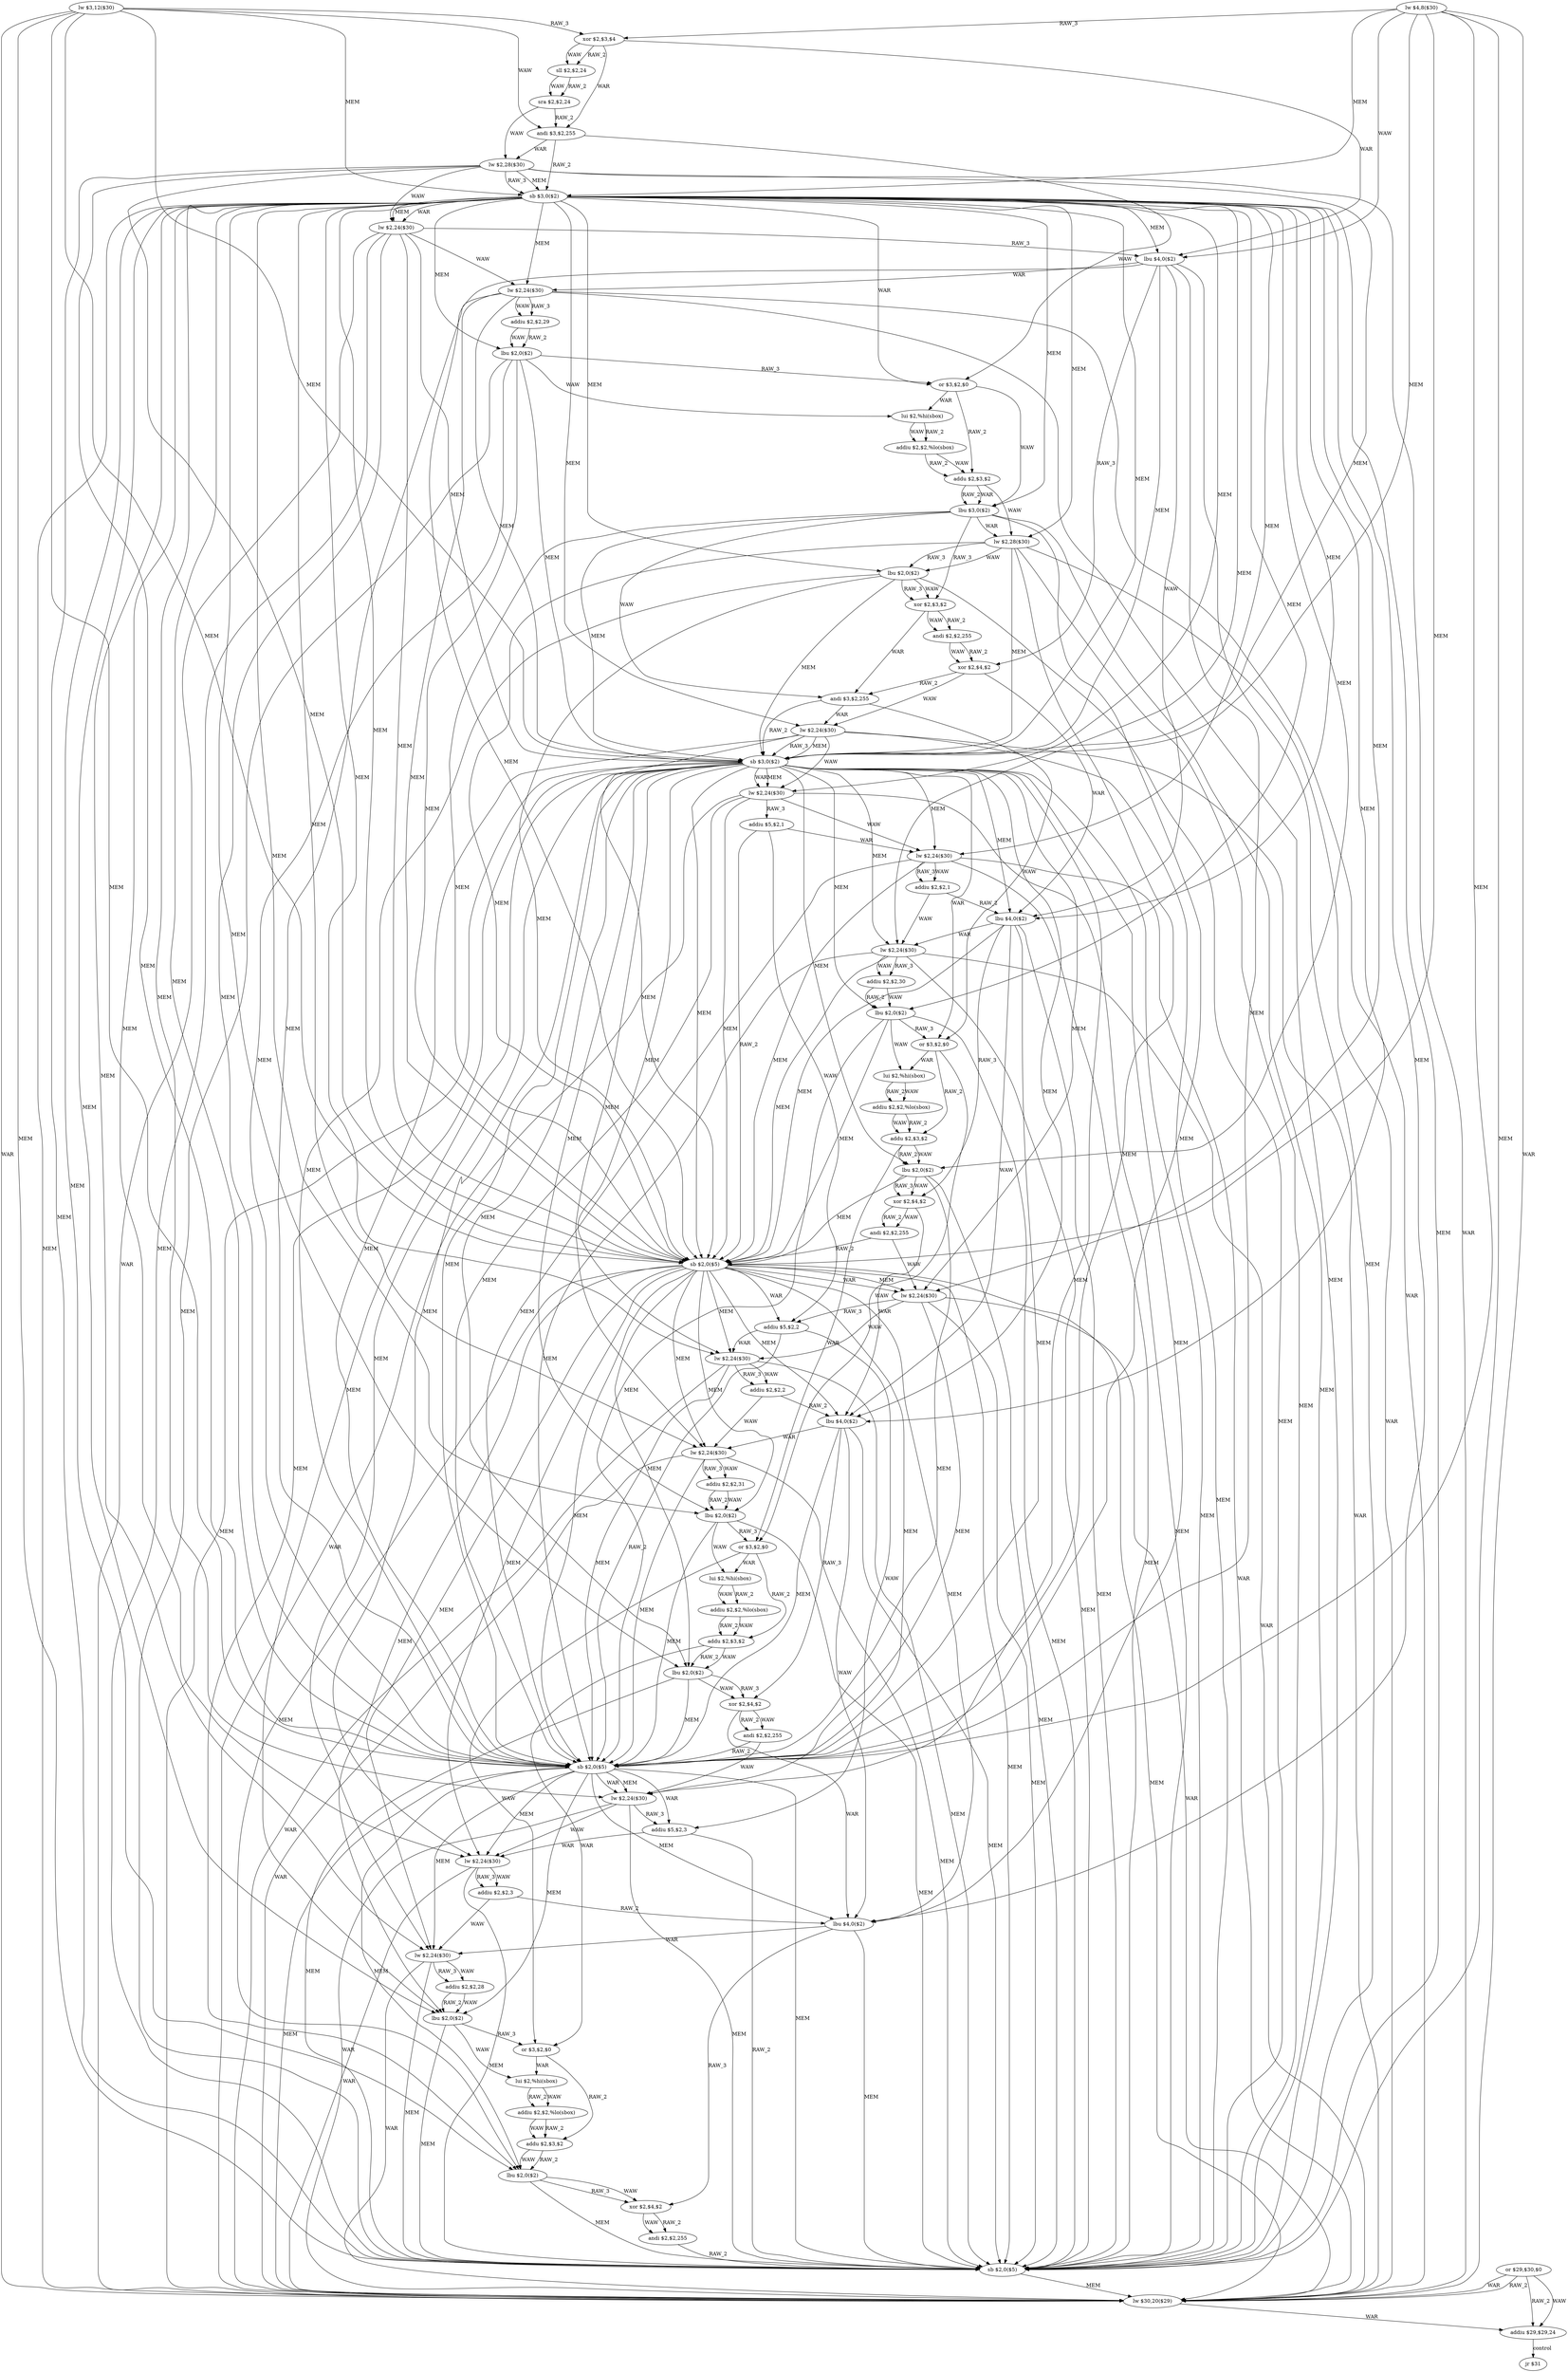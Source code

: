 digraph G1 {
node [shape = ellipse];
i0 [label = "lw $3,12($30)"] ;
i0 ->  i2 [label= "RAW_3"];
i0 ->  i5 [label= "WAW"];
i0 ->  i7 [label= "MEM"];
i0 ->  i25 [label= "MEM"];
i0 ->  i41 [label= "MEM"];
i0 ->  i57 [label= "MEM"];
i0 ->  i73 [label= "MEM"];
i0 ->  i75 [label= "WAR"];
i2 [label = "xor $2,$3,$4"] ;
i2 ->  i3 [label= "RAW_2"];
i2 ->  i3 [label= "WAW"];
i2 ->  i5 [label= "WAR"];
i2 ->  i9 [label= "WAR"];
i3 [label = "sll $2,$2,24"] ;
i3 ->  i4 [label= "RAW_2"];
i3 ->  i4 [label= "WAW"];
i4 [label = "sra $2,$2,24"] ;
i4 ->  i5 [label= "RAW_2"];
i4 ->  i6 [label= "WAW"];
i5 [label = "andi $3,$2,255"] ;
i5 ->  i6 [label= "WAR"];
i5 ->  i7 [label= "RAW_2"];
i5 ->  i13 [label= "WAW"];
i6 [label = "lw $2,28($30)"] ;
i6 ->  i7 [label= "RAW_3"];
i6 ->  i7 [label= "MEM"];
i6 ->  i8 [label= "WAW"];
i6 ->  i25 [label= "MEM"];
i6 ->  i41 [label= "MEM"];
i6 ->  i57 [label= "MEM"];
i6 ->  i73 [label= "MEM"];
i6 ->  i75 [label= "WAR"];
i7 [label = "sb $3,0($2)"] ;
i7 ->  i8 [label= "WAR"];
i7 ->  i8 [label= "MEM"];
i7 ->  i9 [label= "MEM"];
i7 ->  i10 [label= "MEM"];
i7 ->  i12 [label= "MEM"];
i7 ->  i13 [label= "WAR"];
i7 ->  i17 [label= "MEM"];
i7 ->  i18 [label= "MEM"];
i7 ->  i19 [label= "MEM"];
i7 ->  i24 [label= "MEM"];
i7 ->  i25 [label= "MEM"];
i7 ->  i26 [label= "MEM"];
i7 ->  i28 [label= "MEM"];
i7 ->  i30 [label= "MEM"];
i7 ->  i31 [label= "MEM"];
i7 ->  i33 [label= "MEM"];
i7 ->  i38 [label= "MEM"];
i7 ->  i41 [label= "MEM"];
i7 ->  i42 [label= "MEM"];
i7 ->  i44 [label= "MEM"];
i7 ->  i46 [label= "MEM"];
i7 ->  i47 [label= "MEM"];
i7 ->  i49 [label= "MEM"];
i7 ->  i54 [label= "MEM"];
i7 ->  i57 [label= "MEM"];
i7 ->  i58 [label= "MEM"];
i7 ->  i60 [label= "MEM"];
i7 ->  i62 [label= "MEM"];
i7 ->  i63 [label= "MEM"];
i7 ->  i65 [label= "MEM"];
i7 ->  i70 [label= "MEM"];
i7 ->  i73 [label= "MEM"];
i7 ->  i75 [label= "MEM"];
i8 [label = "lw $2,24($30)"] ;
i8 ->  i9 [label= "RAW_3"];
i8 ->  i10 [label= "WAW"];
i8 ->  i25 [label= "MEM"];
i8 ->  i41 [label= "MEM"];
i8 ->  i57 [label= "MEM"];
i8 ->  i73 [label= "MEM"];
i8 ->  i75 [label= "WAR"];
i9 [label = "lbu $4,0($2)"] ;
i9 ->  i10 [label= "WAR"];
i9 ->  i22 [label= "RAW_3"];
i9 ->  i25 [label= "MEM"];
i9 ->  i30 [label= "WAW"];
i9 ->  i41 [label= "MEM"];
i9 ->  i57 [label= "MEM"];
i9 ->  i73 [label= "MEM"];
i10 [label = "lw $2,24($30)"] ;
i10 ->  i11 [label= "RAW_3"];
i10 ->  i11 [label= "WAW"];
i10 ->  i25 [label= "MEM"];
i10 ->  i41 [label= "MEM"];
i10 ->  i57 [label= "MEM"];
i10 ->  i73 [label= "MEM"];
i10 ->  i75 [label= "WAR"];
i11 [label = "addiu $2,$2,29"] ;
i11 ->  i12 [label= "RAW_2"];
i11 ->  i12 [label= "WAW"];
i12 [label = "lbu $2,0($2)"] ;
i12 ->  i13 [label= "RAW_3"];
i12 ->  i14 [label= "WAW"];
i12 ->  i25 [label= "MEM"];
i12 ->  i41 [label= "MEM"];
i12 ->  i57 [label= "MEM"];
i12 ->  i73 [label= "MEM"];
i13 [label = "or $3,$2,$0"] ;
i13 ->  i14 [label= "WAR"];
i13 ->  i16 [label= "RAW_2"];
i13 ->  i17 [label= "WAW"];
i14 [label = "lui $2,%hi(sbox)"] ;
i14 ->  i15 [label= "RAW_2"];
i14 ->  i15 [label= "WAW"];
i15 [label = "addiu $2,$2,%lo(sbox)"] ;
i15 ->  i16 [label= "RAW_2"];
i15 ->  i16 [label= "WAW"];
i16 [label = "addu $2,$3,$2"] ;
i16 ->  i17 [label= "RAW_2"];
i16 ->  i17 [label= "WAR"];
i16 ->  i18 [label= "WAW"];
i17 [label = "lbu $3,0($2)"] ;
i17 ->  i18 [label= "WAR"];
i17 ->  i20 [label= "RAW_3"];
i17 ->  i23 [label= "WAW"];
i17 ->  i25 [label= "MEM"];
i17 ->  i41 [label= "MEM"];
i17 ->  i57 [label= "MEM"];
i17 ->  i73 [label= "MEM"];
i18 [label = "lw $2,28($30)"] ;
i18 ->  i19 [label= "RAW_3"];
i18 ->  i19 [label= "WAW"];
i18 ->  i25 [label= "MEM"];
i18 ->  i41 [label= "MEM"];
i18 ->  i57 [label= "MEM"];
i18 ->  i73 [label= "MEM"];
i18 ->  i75 [label= "WAR"];
i19 [label = "lbu $2,0($2)"] ;
i19 ->  i20 [label= "RAW_3"];
i19 ->  i20 [label= "WAW"];
i19 ->  i25 [label= "MEM"];
i19 ->  i41 [label= "MEM"];
i19 ->  i57 [label= "MEM"];
i19 ->  i73 [label= "MEM"];
i20 [label = "xor $2,$3,$2"] ;
i20 ->  i21 [label= "RAW_2"];
i20 ->  i21 [label= "WAW"];
i20 ->  i23 [label= "WAR"];
i21 [label = "andi $2,$2,255"] ;
i21 ->  i22 [label= "RAW_2"];
i21 ->  i22 [label= "WAW"];
i22 [label = "xor $2,$4,$2"] ;
i22 ->  i23 [label= "RAW_2"];
i22 ->  i24 [label= "WAW"];
i22 ->  i30 [label= "WAR"];
i23 [label = "andi $3,$2,255"] ;
i23 ->  i24 [label= "WAR"];
i23 ->  i25 [label= "RAW_2"];
i23 ->  i34 [label= "WAW"];
i24 [label = "lw $2,24($30)"] ;
i24 ->  i25 [label= "RAW_3"];
i24 ->  i25 [label= "MEM"];
i24 ->  i26 [label= "WAW"];
i24 ->  i41 [label= "MEM"];
i24 ->  i57 [label= "MEM"];
i24 ->  i73 [label= "MEM"];
i24 ->  i75 [label= "WAR"];
i25 [label = "sb $3,0($2)"] ;
i25 ->  i26 [label= "WAR"];
i25 ->  i26 [label= "MEM"];
i25 ->  i28 [label= "MEM"];
i25 ->  i30 [label= "MEM"];
i25 ->  i31 [label= "MEM"];
i25 ->  i33 [label= "MEM"];
i25 ->  i34 [label= "WAR"];
i25 ->  i38 [label= "MEM"];
i25 ->  i41 [label= "MEM"];
i25 ->  i42 [label= "MEM"];
i25 ->  i44 [label= "MEM"];
i25 ->  i46 [label= "MEM"];
i25 ->  i47 [label= "MEM"];
i25 ->  i49 [label= "MEM"];
i25 ->  i54 [label= "MEM"];
i25 ->  i57 [label= "MEM"];
i25 ->  i58 [label= "MEM"];
i25 ->  i60 [label= "MEM"];
i25 ->  i62 [label= "MEM"];
i25 ->  i63 [label= "MEM"];
i25 ->  i65 [label= "MEM"];
i25 ->  i70 [label= "MEM"];
i25 ->  i73 [label= "MEM"];
i25 ->  i75 [label= "MEM"];
i26 [label = "lw $2,24($30)"] ;
i26 ->  i27 [label= "RAW_3"];
i26 ->  i28 [label= "WAW"];
i26 ->  i41 [label= "MEM"];
i26 ->  i57 [label= "MEM"];
i26 ->  i73 [label= "MEM"];
i26 ->  i75 [label= "WAR"];
i27 [label = "addiu $5,$2,1"] ;
i27 ->  i28 [label= "WAR"];
i27 ->  i41 [label= "RAW_2"];
i27 ->  i43 [label= "WAW"];
i28 [label = "lw $2,24($30)"] ;
i28 ->  i29 [label= "RAW_3"];
i28 ->  i29 [label= "WAW"];
i28 ->  i41 [label= "MEM"];
i28 ->  i57 [label= "MEM"];
i28 ->  i73 [label= "MEM"];
i28 ->  i75 [label= "WAR"];
i29 [label = "addiu $2,$2,1"] ;
i29 ->  i30 [label= "RAW_2"];
i29 ->  i31 [label= "WAW"];
i30 [label = "lbu $4,0($2)"] ;
i30 ->  i31 [label= "WAR"];
i30 ->  i39 [label= "RAW_3"];
i30 ->  i41 [label= "MEM"];
i30 ->  i46 [label= "WAW"];
i30 ->  i57 [label= "MEM"];
i30 ->  i73 [label= "MEM"];
i31 [label = "lw $2,24($30)"] ;
i31 ->  i32 [label= "RAW_3"];
i31 ->  i32 [label= "WAW"];
i31 ->  i41 [label= "MEM"];
i31 ->  i57 [label= "MEM"];
i31 ->  i73 [label= "MEM"];
i31 ->  i75 [label= "WAR"];
i32 [label = "addiu $2,$2,30"] ;
i32 ->  i33 [label= "RAW_2"];
i32 ->  i33 [label= "WAW"];
i33 [label = "lbu $2,0($2)"] ;
i33 ->  i34 [label= "RAW_3"];
i33 ->  i35 [label= "WAW"];
i33 ->  i41 [label= "MEM"];
i33 ->  i57 [label= "MEM"];
i33 ->  i73 [label= "MEM"];
i34 [label = "or $3,$2,$0"] ;
i34 ->  i35 [label= "WAR"];
i34 ->  i37 [label= "RAW_2"];
i34 ->  i50 [label= "WAW"];
i35 [label = "lui $2,%hi(sbox)"] ;
i35 ->  i36 [label= "RAW_2"];
i35 ->  i36 [label= "WAW"];
i36 [label = "addiu $2,$2,%lo(sbox)"] ;
i36 ->  i37 [label= "RAW_2"];
i36 ->  i37 [label= "WAW"];
i37 [label = "addu $2,$3,$2"] ;
i37 ->  i38 [label= "RAW_2"];
i37 ->  i38 [label= "WAW"];
i37 ->  i50 [label= "WAR"];
i38 [label = "lbu $2,0($2)"] ;
i38 ->  i39 [label= "RAW_3"];
i38 ->  i39 [label= "WAW"];
i38 ->  i41 [label= "MEM"];
i38 ->  i57 [label= "MEM"];
i38 ->  i73 [label= "MEM"];
i39 [label = "xor $2,$4,$2"] ;
i39 ->  i40 [label= "RAW_2"];
i39 ->  i40 [label= "WAW"];
i39 ->  i46 [label= "WAR"];
i40 [label = "andi $2,$2,255"] ;
i40 ->  i41 [label= "RAW_2"];
i40 ->  i42 [label= "WAW"];
i41 [label = "sb $2,0($5)"] ;
i41 ->  i42 [label= "WAR"];
i41 ->  i42 [label= "MEM"];
i41 ->  i43 [label= "WAR"];
i41 ->  i44 [label= "MEM"];
i41 ->  i46 [label= "MEM"];
i41 ->  i47 [label= "MEM"];
i41 ->  i49 [label= "MEM"];
i41 ->  i54 [label= "MEM"];
i41 ->  i57 [label= "MEM"];
i41 ->  i58 [label= "MEM"];
i41 ->  i60 [label= "MEM"];
i41 ->  i62 [label= "MEM"];
i41 ->  i63 [label= "MEM"];
i41 ->  i65 [label= "MEM"];
i41 ->  i70 [label= "MEM"];
i41 ->  i73 [label= "MEM"];
i41 ->  i75 [label= "MEM"];
i42 [label = "lw $2,24($30)"] ;
i42 ->  i43 [label= "RAW_3"];
i42 ->  i44 [label= "WAW"];
i42 ->  i57 [label= "MEM"];
i42 ->  i73 [label= "MEM"];
i42 ->  i75 [label= "WAR"];
i43 [label = "addiu $5,$2,2"] ;
i43 ->  i44 [label= "WAR"];
i43 ->  i57 [label= "RAW_2"];
i43 ->  i59 [label= "WAW"];
i44 [label = "lw $2,24($30)"] ;
i44 ->  i45 [label= "RAW_3"];
i44 ->  i45 [label= "WAW"];
i44 ->  i57 [label= "MEM"];
i44 ->  i73 [label= "MEM"];
i44 ->  i75 [label= "WAR"];
i45 [label = "addiu $2,$2,2"] ;
i45 ->  i46 [label= "RAW_2"];
i45 ->  i47 [label= "WAW"];
i46 [label = "lbu $4,0($2)"] ;
i46 ->  i47 [label= "WAR"];
i46 ->  i55 [label= "RAW_3"];
i46 ->  i57 [label= "MEM"];
i46 ->  i62 [label= "WAW"];
i46 ->  i73 [label= "MEM"];
i47 [label = "lw $2,24($30)"] ;
i47 ->  i48 [label= "RAW_3"];
i47 ->  i48 [label= "WAW"];
i47 ->  i57 [label= "MEM"];
i47 ->  i73 [label= "MEM"];
i47 ->  i75 [label= "WAR"];
i48 [label = "addiu $2,$2,31"] ;
i48 ->  i49 [label= "RAW_2"];
i48 ->  i49 [label= "WAW"];
i49 [label = "lbu $2,0($2)"] ;
i49 ->  i50 [label= "RAW_3"];
i49 ->  i51 [label= "WAW"];
i49 ->  i57 [label= "MEM"];
i49 ->  i73 [label= "MEM"];
i50 [label = "or $3,$2,$0"] ;
i50 ->  i51 [label= "WAR"];
i50 ->  i53 [label= "RAW_2"];
i50 ->  i66 [label= "WAW"];
i51 [label = "lui $2,%hi(sbox)"] ;
i51 ->  i52 [label= "RAW_2"];
i51 ->  i52 [label= "WAW"];
i52 [label = "addiu $2,$2,%lo(sbox)"] ;
i52 ->  i53 [label= "RAW_2"];
i52 ->  i53 [label= "WAW"];
i53 [label = "addu $2,$3,$2"] ;
i53 ->  i54 [label= "RAW_2"];
i53 ->  i54 [label= "WAW"];
i53 ->  i66 [label= "WAR"];
i54 [label = "lbu $2,0($2)"] ;
i54 ->  i55 [label= "RAW_3"];
i54 ->  i55 [label= "WAW"];
i54 ->  i57 [label= "MEM"];
i54 ->  i73 [label= "MEM"];
i55 [label = "xor $2,$4,$2"] ;
i55 ->  i56 [label= "RAW_2"];
i55 ->  i56 [label= "WAW"];
i55 ->  i62 [label= "WAR"];
i56 [label = "andi $2,$2,255"] ;
i56 ->  i57 [label= "RAW_2"];
i56 ->  i58 [label= "WAW"];
i57 [label = "sb $2,0($5)"] ;
i57 ->  i58 [label= "WAR"];
i57 ->  i58 [label= "MEM"];
i57 ->  i59 [label= "WAR"];
i57 ->  i60 [label= "MEM"];
i57 ->  i62 [label= "MEM"];
i57 ->  i63 [label= "MEM"];
i57 ->  i65 [label= "MEM"];
i57 ->  i70 [label= "MEM"];
i57 ->  i73 [label= "MEM"];
i57 ->  i75 [label= "MEM"];
i58 [label = "lw $2,24($30)"] ;
i58 ->  i59 [label= "RAW_3"];
i58 ->  i60 [label= "WAW"];
i58 ->  i73 [label= "MEM"];
i58 ->  i75 [label= "WAR"];
i59 [label = "addiu $5,$2,3"] ;
i59 ->  i60 [label= "WAR"];
i59 ->  i73 [label= "RAW_2"];
i60 [label = "lw $2,24($30)"] ;
i60 ->  i61 [label= "RAW_3"];
i60 ->  i61 [label= "WAW"];
i60 ->  i73 [label= "MEM"];
i60 ->  i75 [label= "WAR"];
i61 [label = "addiu $2,$2,3"] ;
i61 ->  i62 [label= "RAW_2"];
i61 ->  i63 [label= "WAW"];
i62 [label = "lbu $4,0($2)"] ;
i62 ->  i63 [label= "WAR"];
i62 ->  i71 [label= "RAW_3"];
i62 ->  i73 [label= "MEM"];
i63 [label = "lw $2,24($30)"] ;
i63 ->  i64 [label= "RAW_3"];
i63 ->  i64 [label= "WAW"];
i63 ->  i73 [label= "MEM"];
i63 ->  i75 [label= "WAR"];
i64 [label = "addiu $2,$2,28"] ;
i64 ->  i65 [label= "RAW_2"];
i64 ->  i65 [label= "WAW"];
i65 [label = "lbu $2,0($2)"] ;
i65 ->  i66 [label= "RAW_3"];
i65 ->  i67 [label= "WAW"];
i65 ->  i73 [label= "MEM"];
i66 [label = "or $3,$2,$0"] ;
i66 ->  i67 [label= "WAR"];
i66 ->  i69 [label= "RAW_2"];
i67 [label = "lui $2,%hi(sbox)"] ;
i67 ->  i68 [label= "RAW_2"];
i67 ->  i68 [label= "WAW"];
i68 [label = "addiu $2,$2,%lo(sbox)"] ;
i68 ->  i69 [label= "RAW_2"];
i68 ->  i69 [label= "WAW"];
i69 [label = "addu $2,$3,$2"] ;
i69 ->  i70 [label= "RAW_2"];
i69 ->  i70 [label= "WAW"];
i70 [label = "lbu $2,0($2)"] ;
i70 ->  i71 [label= "RAW_3"];
i70 ->  i71 [label= "WAW"];
i70 ->  i73 [label= "MEM"];
i71 [label = "xor $2,$4,$2"] ;
i71 ->  i72 [label= "RAW_2"];
i71 ->  i72 [label= "WAW"];
i72 [label = "andi $2,$2,255"] ;
i72 ->  i73 [label= "RAW_2"];
i73 [label = "sb $2,0($5)"] ;
i73 ->  i75 [label= "MEM"];
i75 [label = "lw $30,20($29)"] ;
i75 ->  i76 [label= "WAR"];
i76 [label = "addiu $29,$29,24"] ;
i76 ->  i77 [label= "control"];
i77 [label = "jr $31"] ;
i1 [label = "lw $4,8($30)"] ;
i1 ->  i2 [label= "RAW_3"];
i1 ->  i7 [label= "MEM"];
i1 ->  i9 [label= "WAW"];
i1 ->  i25 [label= "MEM"];
i1 ->  i41 [label= "MEM"];
i1 ->  i57 [label= "MEM"];
i1 ->  i73 [label= "MEM"];
i1 ->  i75 [label= "WAR"];
i74 [label = "or $29,$30,$0"] ;
i74 ->  i75 [label= "RAW_2"];
i74 ->  i75 [label= "WAR"];
i74 ->  i76 [label= "RAW_2"];
i74 ->  i76 [label= "WAW"];
}
